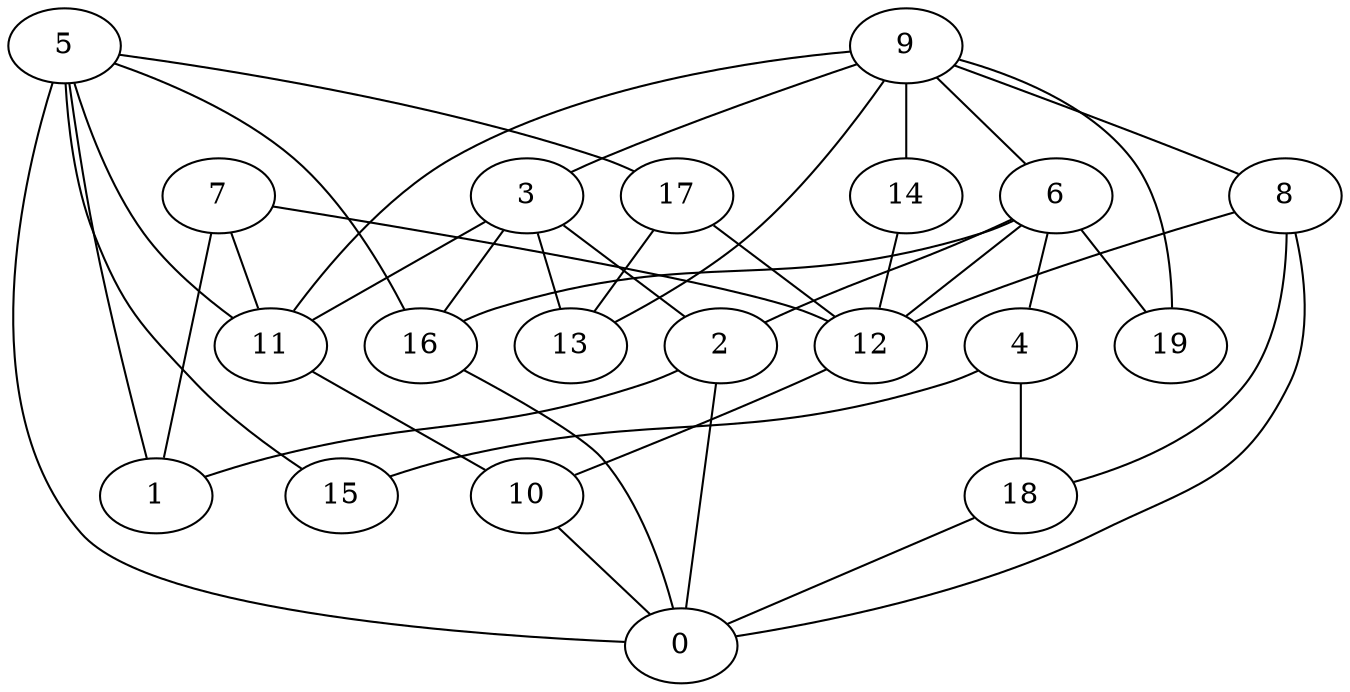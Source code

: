 digraph GG_graph {

subgraph G_graph {
edge [color = black]
"6" -> "4" [dir = none]
"6" -> "16" [dir = none]
"6" -> "12" [dir = none]
"6" -> "19" [dir = none]
"6" -> "2" [dir = none]
"10" -> "0" [dir = none]
"4" -> "15" [dir = none]
"4" -> "18" [dir = none]
"16" -> "0" [dir = none]
"3" -> "11" [dir = none]
"3" -> "16" [dir = none]
"3" -> "13" [dir = none]
"3" -> "2" [dir = none]
"5" -> "11" [dir = none]
"5" -> "16" [dir = none]
"5" -> "1" [dir = none]
"5" -> "17" [dir = none]
"5" -> "0" [dir = none]
"5" -> "15" [dir = none]
"8" -> "18" [dir = none]
"8" -> "12" [dir = none]
"8" -> "0" [dir = none]
"2" -> "0" [dir = none]
"2" -> "1" [dir = none]
"14" -> "12" [dir = none]
"9" -> "8" [dir = none]
"9" -> "11" [dir = none]
"9" -> "19" [dir = none]
"9" -> "3" [dir = none]
"9" -> "6" [dir = none]
"9" -> "14" [dir = none]
"17" -> "13" [dir = none]
"17" -> "12" [dir = none]
"7" -> "1" [dir = none]
"7" -> "11" [dir = none]
"7" -> "12" [dir = none]
"18" -> "0" [dir = none]
"11" -> "10" [dir = none]
"12" -> "10" [dir = none]
"9" -> "13" [dir = none]
}

}
